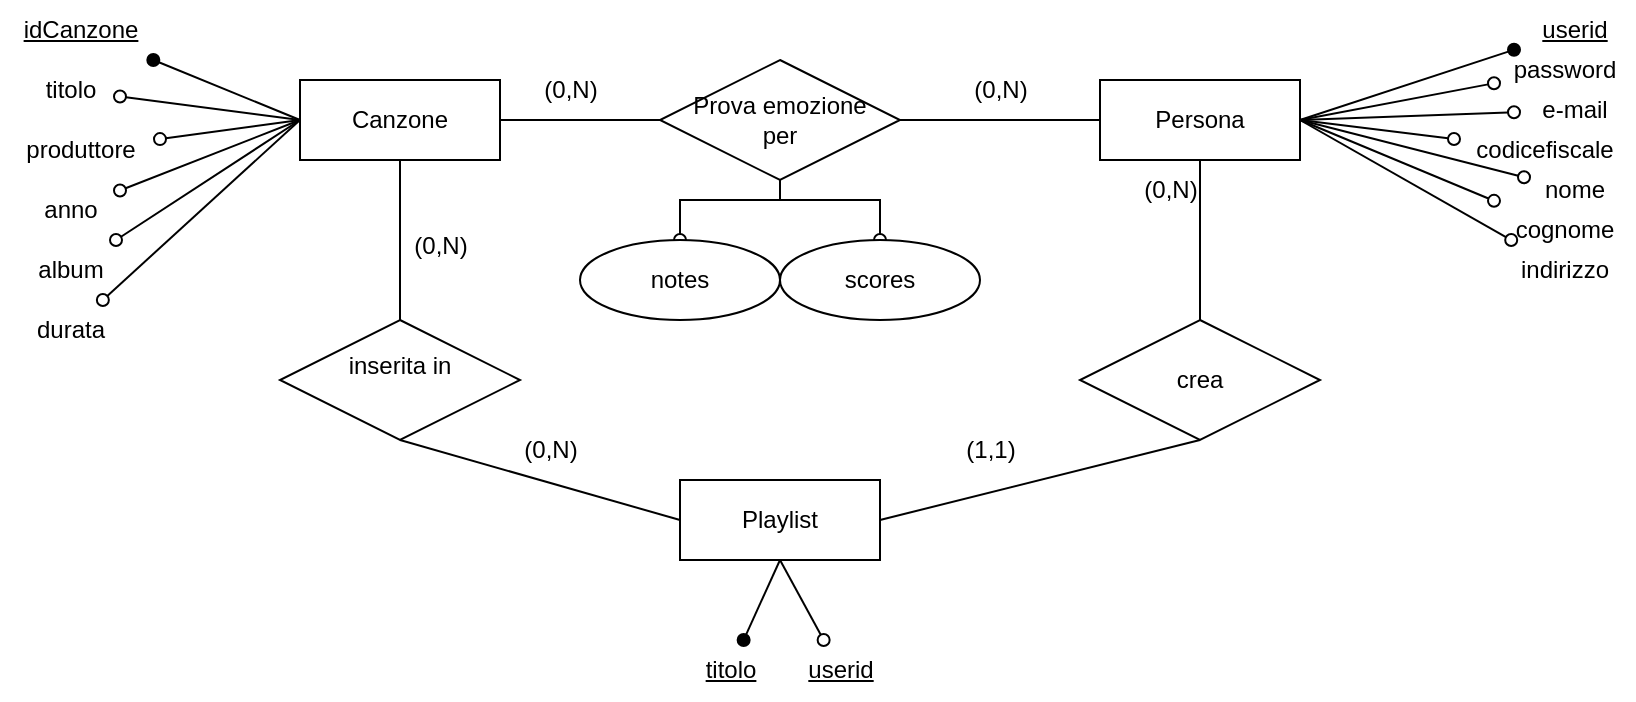 <mxfile version="22.1.16" type="device">
  <diagram id="kbR7QFBh4Juw0m6U138V" name="Page-1">
    <mxGraphModel dx="1498" dy="894" grid="1" gridSize="10" guides="1" tooltips="1" connect="1" arrows="1" fold="1" page="1" pageScale="1" pageWidth="827" pageHeight="1169" math="0" shadow="0">
      <root>
        <mxCell id="0" />
        <mxCell id="1" parent="0" />
        <mxCell id="jWKj23kP3KuPFPuK_N8y-5" style="edgeStyle=none;rounded=0;orthogonalLoop=1;jettySize=auto;html=1;exitX=1;exitY=0.5;exitDx=0;exitDy=0;entryX=0;entryY=0.5;entryDx=0;entryDy=0;endArrow=none;endFill=0;" parent="1" source="jWKj23kP3KuPFPuK_N8y-1" target="jWKj23kP3KuPFPuK_N8y-4" edge="1">
          <mxGeometry relative="1" as="geometry" />
        </mxCell>
        <mxCell id="jWKj23kP3KuPFPuK_N8y-43" style="edgeStyle=none;rounded=0;orthogonalLoop=1;jettySize=auto;html=1;exitX=0.5;exitY=1;exitDx=0;exitDy=0;entryX=0.5;entryY=0;entryDx=0;entryDy=0;endArrow=none;endFill=0;" parent="1" source="jWKj23kP3KuPFPuK_N8y-1" target="jWKj23kP3KuPFPuK_N8y-40" edge="1">
          <mxGeometry relative="1" as="geometry" />
        </mxCell>
        <mxCell id="jWKj23kP3KuPFPuK_N8y-1" value="&lt;div&gt;Canzone&lt;/div&gt;" style="whiteSpace=wrap;html=1;align=center;" parent="1" vertex="1">
          <mxGeometry x="160" y="40" width="100" height="40" as="geometry" />
        </mxCell>
        <mxCell id="jWKj23kP3KuPFPuK_N8y-51" style="edgeStyle=none;rounded=0;orthogonalLoop=1;jettySize=auto;html=1;exitX=1;exitY=0.5;exitDx=0;exitDy=0;entryX=0.5;entryY=1;entryDx=0;entryDy=0;endArrow=none;endFill=0;" parent="1" source="jWKj23kP3KuPFPuK_N8y-2" target="jWKj23kP3KuPFPuK_N8y-50" edge="1">
          <mxGeometry relative="1" as="geometry" />
        </mxCell>
        <mxCell id="jWKj23kP3KuPFPuK_N8y-2" value="Playlist" style="whiteSpace=wrap;html=1;align=center;" parent="1" vertex="1">
          <mxGeometry x="350" y="240" width="100" height="40" as="geometry" />
        </mxCell>
        <mxCell id="jWKj23kP3KuPFPuK_N8y-52" style="edgeStyle=none;rounded=0;orthogonalLoop=1;jettySize=auto;html=1;exitX=0.5;exitY=1;exitDx=0;exitDy=0;entryX=0.5;entryY=0;entryDx=0;entryDy=0;endArrow=none;endFill=0;" parent="1" source="jWKj23kP3KuPFPuK_N8y-3" target="jWKj23kP3KuPFPuK_N8y-50" edge="1">
          <mxGeometry relative="1" as="geometry" />
        </mxCell>
        <mxCell id="jWKj23kP3KuPFPuK_N8y-3" value="&lt;div&gt;Persona&lt;/div&gt;" style="whiteSpace=wrap;html=1;align=center;" parent="1" vertex="1">
          <mxGeometry x="560" y="40" width="100" height="40" as="geometry" />
        </mxCell>
        <mxCell id="jWKj23kP3KuPFPuK_N8y-6" style="edgeStyle=none;rounded=0;orthogonalLoop=1;jettySize=auto;html=1;exitX=1;exitY=0.5;exitDx=0;exitDy=0;entryX=0;entryY=0.5;entryDx=0;entryDy=0;endArrow=none;endFill=0;" parent="1" source="jWKj23kP3KuPFPuK_N8y-4" target="jWKj23kP3KuPFPuK_N8y-3" edge="1">
          <mxGeometry relative="1" as="geometry" />
        </mxCell>
        <mxCell id="jWKj23kP3KuPFPuK_N8y-4" value="&lt;div&gt;Prova emozione&lt;/div&gt;&lt;div&gt;per&lt;/div&gt;" style="shape=rhombus;perimeter=rhombusPerimeter;whiteSpace=wrap;html=1;align=center;" parent="1" vertex="1">
          <mxGeometry x="340" y="30" width="120" height="60" as="geometry" />
        </mxCell>
        <mxCell id="jWKj23kP3KuPFPuK_N8y-18" style="edgeStyle=none;rounded=0;orthogonalLoop=1;jettySize=auto;html=1;entryX=0;entryY=0.5;entryDx=0;entryDy=0;endArrow=none;endFill=0;startArrow=oval;startFill=1;" parent="1" source="jWKj23kP3KuPFPuK_N8y-10" target="jWKj23kP3KuPFPuK_N8y-1" edge="1">
          <mxGeometry relative="1" as="geometry" />
        </mxCell>
        <mxCell id="jWKj23kP3KuPFPuK_N8y-10" value="&lt;u&gt;idCanzone&lt;/u&gt;" style="text;html=1;align=center;verticalAlign=middle;resizable=0;points=[];autosize=1;strokeColor=none;fillColor=none;" parent="1" vertex="1">
          <mxGeometry x="10" width="80" height="30" as="geometry" />
        </mxCell>
        <mxCell id="jWKj23kP3KuPFPuK_N8y-19" style="edgeStyle=none;rounded=0;orthogonalLoop=1;jettySize=auto;html=1;endArrow=none;endFill=0;startArrow=oval;startFill=0;entryX=0;entryY=0.5;entryDx=0;entryDy=0;" parent="1" source="jWKj23kP3KuPFPuK_N8y-11" target="jWKj23kP3KuPFPuK_N8y-1" edge="1">
          <mxGeometry relative="1" as="geometry">
            <mxPoint x="200" y="60" as="targetPoint" />
          </mxGeometry>
        </mxCell>
        <mxCell id="jWKj23kP3KuPFPuK_N8y-11" value="&lt;div&gt;titolo&lt;/div&gt;" style="text;html=1;align=center;verticalAlign=middle;resizable=0;points=[];autosize=1;strokeColor=none;fillColor=none;" parent="1" vertex="1">
          <mxGeometry x="20" y="30" width="50" height="30" as="geometry" />
        </mxCell>
        <mxCell id="jWKj23kP3KuPFPuK_N8y-20" style="edgeStyle=none;rounded=0;orthogonalLoop=1;jettySize=auto;html=1;entryX=0;entryY=0.5;entryDx=0;entryDy=0;endArrow=none;endFill=0;startArrow=oval;startFill=0;" parent="1" source="jWKj23kP3KuPFPuK_N8y-14" target="jWKj23kP3KuPFPuK_N8y-1" edge="1">
          <mxGeometry relative="1" as="geometry" />
        </mxCell>
        <mxCell id="jWKj23kP3KuPFPuK_N8y-14" value="&lt;div&gt;produttore&lt;/div&gt;" style="text;html=1;align=center;verticalAlign=middle;resizable=0;points=[];autosize=1;strokeColor=none;fillColor=none;" parent="1" vertex="1">
          <mxGeometry x="10" y="60" width="80" height="30" as="geometry" />
        </mxCell>
        <mxCell id="jWKj23kP3KuPFPuK_N8y-21" style="edgeStyle=none;rounded=0;orthogonalLoop=1;jettySize=auto;html=1;entryX=0;entryY=0.5;entryDx=0;entryDy=0;endArrow=none;endFill=0;startArrow=oval;startFill=0;" parent="1" source="jWKj23kP3KuPFPuK_N8y-15" target="jWKj23kP3KuPFPuK_N8y-1" edge="1">
          <mxGeometry relative="1" as="geometry" />
        </mxCell>
        <mxCell id="jWKj23kP3KuPFPuK_N8y-15" value="anno" style="text;html=1;align=center;verticalAlign=middle;resizable=0;points=[];autosize=1;strokeColor=none;fillColor=none;" parent="1" vertex="1">
          <mxGeometry x="20" y="90" width="50" height="30" as="geometry" />
        </mxCell>
        <mxCell id="jWKj23kP3KuPFPuK_N8y-22" style="edgeStyle=none;rounded=0;orthogonalLoop=1;jettySize=auto;html=1;endArrow=none;endFill=0;startArrow=oval;startFill=0;entryX=0;entryY=0.5;entryDx=0;entryDy=0;" parent="1" source="jWKj23kP3KuPFPuK_N8y-16" target="jWKj23kP3KuPFPuK_N8y-1" edge="1">
          <mxGeometry relative="1" as="geometry">
            <mxPoint x="200" y="60" as="targetPoint" />
          </mxGeometry>
        </mxCell>
        <mxCell id="jWKj23kP3KuPFPuK_N8y-16" value="album" style="text;html=1;align=center;verticalAlign=middle;resizable=0;points=[];autosize=1;strokeColor=none;fillColor=none;" parent="1" vertex="1">
          <mxGeometry x="15" y="120" width="60" height="30" as="geometry" />
        </mxCell>
        <mxCell id="jWKj23kP3KuPFPuK_N8y-23" style="edgeStyle=none;rounded=0;orthogonalLoop=1;jettySize=auto;html=1;endArrow=none;endFill=0;startArrow=oval;startFill=0;entryX=0;entryY=0.5;entryDx=0;entryDy=0;" parent="1" source="jWKj23kP3KuPFPuK_N8y-17" target="jWKj23kP3KuPFPuK_N8y-1" edge="1">
          <mxGeometry relative="1" as="geometry">
            <mxPoint x="200" y="60" as="targetPoint" />
          </mxGeometry>
        </mxCell>
        <mxCell id="jWKj23kP3KuPFPuK_N8y-17" value="durata" style="text;html=1;align=center;verticalAlign=middle;resizable=0;points=[];autosize=1;strokeColor=none;fillColor=none;" parent="1" vertex="1">
          <mxGeometry x="15" y="150" width="60" height="30" as="geometry" />
        </mxCell>
        <mxCell id="jWKj23kP3KuPFPuK_N8y-33" style="edgeStyle=none;rounded=0;orthogonalLoop=1;jettySize=auto;html=1;entryX=1;entryY=0.5;entryDx=0;entryDy=0;endArrow=none;endFill=0;startArrow=oval;startFill=1;" parent="1" source="jWKj23kP3KuPFPuK_N8y-24" target="jWKj23kP3KuPFPuK_N8y-3" edge="1">
          <mxGeometry relative="1" as="geometry" />
        </mxCell>
        <mxCell id="jWKj23kP3KuPFPuK_N8y-24" value="&lt;u&gt;userid&lt;/u&gt;" style="text;html=1;align=center;verticalAlign=middle;resizable=0;points=[];autosize=1;strokeColor=none;fillColor=none;" parent="1" vertex="1">
          <mxGeometry x="767" width="60" height="30" as="geometry" />
        </mxCell>
        <mxCell id="jWKj23kP3KuPFPuK_N8y-34" style="edgeStyle=none;rounded=0;orthogonalLoop=1;jettySize=auto;html=1;endArrow=none;endFill=0;startArrow=oval;startFill=0;entryX=1;entryY=0.5;entryDx=0;entryDy=0;" parent="1" source="jWKj23kP3KuPFPuK_N8y-25" target="jWKj23kP3KuPFPuK_N8y-3" edge="1">
          <mxGeometry relative="1" as="geometry">
            <mxPoint x="620" y="60" as="targetPoint" />
          </mxGeometry>
        </mxCell>
        <mxCell id="jWKj23kP3KuPFPuK_N8y-25" value="password" style="text;html=1;align=center;verticalAlign=middle;resizable=0;points=[];autosize=1;strokeColor=none;fillColor=none;" parent="1" vertex="1">
          <mxGeometry x="757" y="20" width="70" height="30" as="geometry" />
        </mxCell>
        <mxCell id="jWKj23kP3KuPFPuK_N8y-35" style="edgeStyle=none;rounded=0;orthogonalLoop=1;jettySize=auto;html=1;entryX=1;entryY=0.5;entryDx=0;entryDy=0;endArrow=none;endFill=0;startArrow=oval;startFill=0;" parent="1" source="jWKj23kP3KuPFPuK_N8y-27" target="jWKj23kP3KuPFPuK_N8y-3" edge="1">
          <mxGeometry relative="1" as="geometry" />
        </mxCell>
        <mxCell id="jWKj23kP3KuPFPuK_N8y-27" value="e-mail" style="text;html=1;align=center;verticalAlign=middle;resizable=0;points=[];autosize=1;strokeColor=none;fillColor=none;" parent="1" vertex="1">
          <mxGeometry x="767" y="40" width="60" height="30" as="geometry" />
        </mxCell>
        <mxCell id="jWKj23kP3KuPFPuK_N8y-36" style="edgeStyle=none;rounded=0;orthogonalLoop=1;jettySize=auto;html=1;entryX=1;entryY=0.5;entryDx=0;entryDy=0;endArrow=none;endFill=0;startArrow=oval;startFill=0;" parent="1" source="jWKj23kP3KuPFPuK_N8y-28" target="jWKj23kP3KuPFPuK_N8y-3" edge="1">
          <mxGeometry relative="1" as="geometry" />
        </mxCell>
        <mxCell id="jWKj23kP3KuPFPuK_N8y-28" value="codicefiscale" style="text;html=1;align=center;verticalAlign=middle;resizable=0;points=[];autosize=1;strokeColor=none;fillColor=none;" parent="1" vertex="1">
          <mxGeometry x="737" y="60" width="90" height="30" as="geometry" />
        </mxCell>
        <mxCell id="jWKj23kP3KuPFPuK_N8y-37" style="edgeStyle=none;rounded=0;orthogonalLoop=1;jettySize=auto;html=1;entryX=1;entryY=0.5;entryDx=0;entryDy=0;endArrow=none;endFill=0;startArrow=oval;startFill=0;" parent="1" source="jWKj23kP3KuPFPuK_N8y-29" target="jWKj23kP3KuPFPuK_N8y-3" edge="1">
          <mxGeometry relative="1" as="geometry" />
        </mxCell>
        <mxCell id="jWKj23kP3KuPFPuK_N8y-29" value="nome" style="text;html=1;align=center;verticalAlign=middle;resizable=0;points=[];autosize=1;strokeColor=none;fillColor=none;" parent="1" vertex="1">
          <mxGeometry x="772" y="80" width="50" height="30" as="geometry" />
        </mxCell>
        <mxCell id="jWKj23kP3KuPFPuK_N8y-38" style="edgeStyle=none;rounded=0;orthogonalLoop=1;jettySize=auto;html=1;entryX=1;entryY=0.5;entryDx=0;entryDy=0;endArrow=none;endFill=0;startArrow=oval;startFill=0;" parent="1" source="jWKj23kP3KuPFPuK_N8y-30" target="jWKj23kP3KuPFPuK_N8y-3" edge="1">
          <mxGeometry relative="1" as="geometry" />
        </mxCell>
        <mxCell id="jWKj23kP3KuPFPuK_N8y-30" value="cognome" style="text;html=1;align=center;verticalAlign=middle;resizable=0;points=[];autosize=1;strokeColor=none;fillColor=none;" parent="1" vertex="1">
          <mxGeometry x="757" y="100" width="70" height="30" as="geometry" />
        </mxCell>
        <mxCell id="jWKj23kP3KuPFPuK_N8y-39" style="edgeStyle=none;rounded=0;orthogonalLoop=1;jettySize=auto;html=1;entryX=1;entryY=0.5;entryDx=0;entryDy=0;endArrow=none;endFill=0;startArrow=oval;startFill=0;" parent="1" source="jWKj23kP3KuPFPuK_N8y-31" target="jWKj23kP3KuPFPuK_N8y-3" edge="1">
          <mxGeometry relative="1" as="geometry" />
        </mxCell>
        <mxCell id="jWKj23kP3KuPFPuK_N8y-31" value="indirizzo" style="text;html=1;align=center;verticalAlign=middle;resizable=0;points=[];autosize=1;strokeColor=none;fillColor=none;" parent="1" vertex="1">
          <mxGeometry x="757" y="120" width="70" height="30" as="geometry" />
        </mxCell>
        <mxCell id="jWKj23kP3KuPFPuK_N8y-44" style="edgeStyle=none;rounded=0;orthogonalLoop=1;jettySize=auto;html=1;exitX=0.5;exitY=1;exitDx=0;exitDy=0;entryX=0;entryY=0.5;entryDx=0;entryDy=0;endArrow=none;endFill=0;" parent="1" source="jWKj23kP3KuPFPuK_N8y-40" target="jWKj23kP3KuPFPuK_N8y-2" edge="1">
          <mxGeometry relative="1" as="geometry" />
        </mxCell>
        <mxCell id="jWKj23kP3KuPFPuK_N8y-40" value="&lt;div&gt;inserita in&lt;/div&gt;&lt;div&gt;&lt;br&gt;&lt;/div&gt;" style="shape=rhombus;perimeter=rhombusPerimeter;whiteSpace=wrap;html=1;align=center;rotation=0;direction=east;" parent="1" vertex="1">
          <mxGeometry x="150" y="160" width="120" height="60" as="geometry" />
        </mxCell>
        <mxCell id="jWKj23kP3KuPFPuK_N8y-45" value="(0,N)" style="text;html=1;align=center;verticalAlign=middle;resizable=0;points=[];autosize=1;strokeColor=none;fillColor=none;" parent="1" vertex="1">
          <mxGeometry x="270" y="30" width="50" height="30" as="geometry" />
        </mxCell>
        <mxCell id="jWKj23kP3KuPFPuK_N8y-46" value="(0,N)" style="text;html=1;align=center;verticalAlign=middle;resizable=0;points=[];autosize=1;strokeColor=none;fillColor=none;" parent="1" vertex="1">
          <mxGeometry x="485" y="30" width="50" height="30" as="geometry" />
        </mxCell>
        <mxCell id="jWKj23kP3KuPFPuK_N8y-47" value="(0,N)" style="text;html=1;align=center;verticalAlign=middle;resizable=0;points=[];autosize=1;strokeColor=none;fillColor=none;" parent="1" vertex="1">
          <mxGeometry x="205" y="108" width="50" height="30" as="geometry" />
        </mxCell>
        <mxCell id="jWKj23kP3KuPFPuK_N8y-49" value="(0,N)" style="text;html=1;align=center;verticalAlign=middle;resizable=0;points=[];autosize=1;strokeColor=none;fillColor=none;" parent="1" vertex="1">
          <mxGeometry x="260" y="210" width="50" height="30" as="geometry" />
        </mxCell>
        <mxCell id="jWKj23kP3KuPFPuK_N8y-50" value="crea" style="shape=rhombus;perimeter=rhombusPerimeter;whiteSpace=wrap;html=1;align=center;" parent="1" vertex="1">
          <mxGeometry x="550" y="160" width="120" height="60" as="geometry" />
        </mxCell>
        <mxCell id="jWKj23kP3KuPFPuK_N8y-54" style="edgeStyle=none;rounded=0;orthogonalLoop=1;jettySize=auto;html=1;entryX=0.5;entryY=1;entryDx=0;entryDy=0;endArrow=none;endFill=0;startArrow=oval;startFill=1;" parent="1" source="jWKj23kP3KuPFPuK_N8y-53" target="jWKj23kP3KuPFPuK_N8y-2" edge="1">
          <mxGeometry relative="1" as="geometry" />
        </mxCell>
        <mxCell id="jWKj23kP3KuPFPuK_N8y-53" value="&lt;u&gt;titolo&lt;/u&gt;" style="text;html=1;align=center;verticalAlign=middle;resizable=0;points=[];autosize=1;strokeColor=none;fillColor=none;" parent="1" vertex="1">
          <mxGeometry x="350" y="320" width="50" height="30" as="geometry" />
        </mxCell>
        <mxCell id="jWKj23kP3KuPFPuK_N8y-55" value="(0,N)" style="text;html=1;align=center;verticalAlign=middle;resizable=0;points=[];autosize=1;strokeColor=none;fillColor=none;" parent="1" vertex="1">
          <mxGeometry x="570" y="80" width="50" height="30" as="geometry" />
        </mxCell>
        <mxCell id="jWKj23kP3KuPFPuK_N8y-56" value="(1,1)" style="text;html=1;align=center;verticalAlign=middle;resizable=0;points=[];autosize=1;strokeColor=none;fillColor=none;" parent="1" vertex="1">
          <mxGeometry x="480" y="210" width="50" height="30" as="geometry" />
        </mxCell>
        <mxCell id="jWKj23kP3KuPFPuK_N8y-59" style="edgeStyle=none;rounded=0;orthogonalLoop=1;jettySize=auto;html=1;entryX=0.5;entryY=1;entryDx=0;entryDy=0;endArrow=none;endFill=0;startArrow=oval;startFill=0;" parent="1" source="jWKj23kP3KuPFPuK_N8y-57" target="jWKj23kP3KuPFPuK_N8y-2" edge="1">
          <mxGeometry relative="1" as="geometry" />
        </mxCell>
        <mxCell id="jWKj23kP3KuPFPuK_N8y-57" value="&lt;u&gt;userid&lt;/u&gt;" style="text;html=1;align=center;verticalAlign=middle;resizable=0;points=[];autosize=1;strokeColor=none;fillColor=none;" parent="1" vertex="1">
          <mxGeometry x="400" y="320" width="60" height="30" as="geometry" />
        </mxCell>
        <mxCell id="ecdNz4Ku9t3Qj6MTJcpb-4" style="edgeStyle=orthogonalEdgeStyle;rounded=0;orthogonalLoop=1;jettySize=auto;html=1;entryX=0.5;entryY=1;entryDx=0;entryDy=0;endArrow=none;endFill=0;startArrow=oval;startFill=0;" parent="1" source="ecdNz4Ku9t3Qj6MTJcpb-2" target="jWKj23kP3KuPFPuK_N8y-4" edge="1">
          <mxGeometry relative="1" as="geometry" />
        </mxCell>
        <mxCell id="ecdNz4Ku9t3Qj6MTJcpb-2" value="notes" style="ellipse;whiteSpace=wrap;html=1;align=center;" parent="1" vertex="1">
          <mxGeometry x="300" y="120" width="100" height="40" as="geometry" />
        </mxCell>
        <mxCell id="ecdNz4Ku9t3Qj6MTJcpb-5" style="edgeStyle=orthogonalEdgeStyle;rounded=0;orthogonalLoop=1;jettySize=auto;html=1;entryX=0.5;entryY=1;entryDx=0;entryDy=0;endArrow=none;endFill=0;startArrow=oval;startFill=0;" parent="1" source="ecdNz4Ku9t3Qj6MTJcpb-3" target="jWKj23kP3KuPFPuK_N8y-4" edge="1">
          <mxGeometry relative="1" as="geometry" />
        </mxCell>
        <mxCell id="ecdNz4Ku9t3Qj6MTJcpb-3" value="scores" style="ellipse;whiteSpace=wrap;html=1;align=center;" parent="1" vertex="1">
          <mxGeometry x="400" y="120" width="100" height="40" as="geometry" />
        </mxCell>
      </root>
    </mxGraphModel>
  </diagram>
</mxfile>
